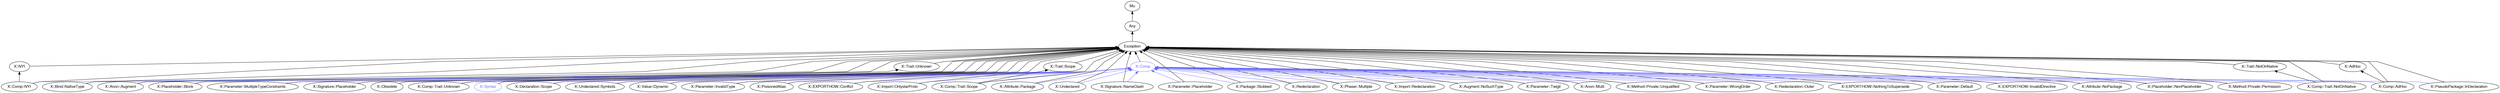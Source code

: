 digraph "perl6-type-graph" {
    rankdir=BT;
    splines=polyline;
    overlap=false; 
    // Types
    "X::Comp" [color="#6666FF", fontcolor="#6666FF", href="/type/X::Comp", fontname="FreeSans"];
    "Mu" [color="#000000", fontcolor="#000000", href="/type/Mu", fontname="FreeSans"];
    "Any" [color="#000000", fontcolor="#000000", href="/type/Any", fontname="FreeSans"];
    "Exception" [color="#000000", fontcolor="#000000", href="/type/Exception", fontname="FreeSans"];
    "X::NYI" [color="#000000", fontcolor="#000000", href="/type/X::NYI", fontname="FreeSans"];
    "X::Comp::NYI" [color="#000000", fontcolor="#000000", href="/type/X::Comp::NYI", fontname="FreeSans"];
    "X::Bind::NativeType" [color="#000000", fontcolor="#000000", href="/type/X::Bind::NativeType", fontname="FreeSans"];
    "X::Anon::Augment" [color="#000000", fontcolor="#000000", href="/type/X::Anon::Augment", fontname="FreeSans"];
    "X::Placeholder::Block" [color="#000000", fontcolor="#000000", href="/type/X::Placeholder::Block", fontname="FreeSans"];
    "X::Parameter::MultipleTypeConstraints" [color="#000000", fontcolor="#000000", href="/type/X::Parameter::MultipleTypeConstraints", fontname="FreeSans"];
    "X::Signature::Placeholder" [color="#000000", fontcolor="#000000", href="/type/X::Signature::Placeholder", fontname="FreeSans"];
    "X::Obsolete" [color="#000000", fontcolor="#000000", href="/type/X::Obsolete", fontname="FreeSans"];
    "X::Trait::Unknown" [color="#000000", fontcolor="#000000", href="/type/X::Trait::Unknown", fontname="FreeSans"];
    "X::Comp::Trait::Unknown" [color="#000000", fontcolor="#000000", href="/type/X::Comp::Trait::Unknown", fontname="FreeSans"];
    "X::Syntax" [color="#6666FF", fontcolor="#6666FF", href="/type/X::Syntax", fontname="FreeSans"];
    "X::Declaration::Scope" [color="#000000", fontcolor="#000000", href="/type/X::Declaration::Scope", fontname="FreeSans"];
    "X::Undeclared::Symbols" [color="#000000", fontcolor="#000000", href="/type/X::Undeclared::Symbols", fontname="FreeSans"];
    "X::Value::Dynamic" [color="#000000", fontcolor="#000000", href="/type/X::Value::Dynamic", fontname="FreeSans"];
    "X::Parameter::InvalidType" [color="#000000", fontcolor="#000000", href="/type/X::Parameter::InvalidType", fontname="FreeSans"];
    "X::PoisonedAlias" [color="#000000", fontcolor="#000000", href="/type/X::PoisonedAlias", fontname="FreeSans"];
    "X::EXPORTHOW::Conflict" [color="#000000", fontcolor="#000000", href="/type/X::EXPORTHOW::Conflict", fontname="FreeSans"];
    "X::Import::OnlystarProto" [color="#000000", fontcolor="#000000", href="/type/X::Import::OnlystarProto", fontname="FreeSans"];
    "X::Trait::Scope" [color="#000000", fontcolor="#000000", href="/type/X::Trait::Scope", fontname="FreeSans"];
    "X::Comp::Trait::Scope" [color="#000000", fontcolor="#000000", href="/type/X::Comp::Trait::Scope", fontname="FreeSans"];
    "X::Attribute::Package" [color="#000000", fontcolor="#000000", href="/type/X::Attribute::Package", fontname="FreeSans"];
    "X::Undeclared" [color="#000000", fontcolor="#000000", href="/type/X::Undeclared", fontname="FreeSans"];
    "X::Signature::NameClash" [color="#000000", fontcolor="#000000", href="/type/X::Signature::NameClash", fontname="FreeSans"];
    "X::Parameter::Placeholder" [color="#000000", fontcolor="#000000", href="/type/X::Parameter::Placeholder", fontname="FreeSans"];
    "X::Package::Stubbed" [color="#000000", fontcolor="#000000", href="/type/X::Package::Stubbed", fontname="FreeSans"];
    "X::Redeclaration" [color="#000000", fontcolor="#000000", href="/type/X::Redeclaration", fontname="FreeSans"];
    "X::Phaser::Multiple" [color="#000000", fontcolor="#000000", href="/type/X::Phaser::Multiple", fontname="FreeSans"];
    "X::Import::Redeclaration" [color="#000000", fontcolor="#000000", href="/type/X::Import::Redeclaration", fontname="FreeSans"];
    "X::Augment::NoSuchType" [color="#000000", fontcolor="#000000", href="/type/X::Augment::NoSuchType", fontname="FreeSans"];
    "X::Parameter::Twigil" [color="#000000", fontcolor="#000000", href="/type/X::Parameter::Twigil", fontname="FreeSans"];
    "X::Trait::NotOnNative" [color="#000000", fontcolor="#000000", href="/type/X::Trait::NotOnNative", fontname="FreeSans"];
    "X::Comp::Trait::NotOnNative" [color="#000000", fontcolor="#000000", href="/type/X::Comp::Trait::NotOnNative", fontname="FreeSans"];
    "X::Anon::Multi" [color="#000000", fontcolor="#000000", href="/type/X::Anon::Multi", fontname="FreeSans"];
    "X::Method::Private::Unqualified" [color="#000000", fontcolor="#000000", href="/type/X::Method::Private::Unqualified", fontname="FreeSans"];
    "X::Parameter::WrongOrder" [color="#000000", fontcolor="#000000", href="/type/X::Parameter::WrongOrder", fontname="FreeSans"];
    "X::AdHoc" [color="#000000", fontcolor="#000000", href="/type/X::AdHoc", fontname="FreeSans"];
    "X::Comp::AdHoc" [color="#000000", fontcolor="#000000", href="/type/X::Comp::AdHoc", fontname="FreeSans"];
    "X::Redeclaration::Outer" [color="#000000", fontcolor="#000000", href="/type/X::Redeclaration::Outer", fontname="FreeSans"];
    "X::EXPORTHOW::NothingToSupersede" [color="#000000", fontcolor="#000000", href="/type/X::EXPORTHOW::NothingToSupersede", fontname="FreeSans"];
    "X::Parameter::Default" [color="#000000", fontcolor="#000000", href="/type/X::Parameter::Default", fontname="FreeSans"];
    "X::EXPORTHOW::InvalidDirective" [color="#000000", fontcolor="#000000", href="/type/X::EXPORTHOW::InvalidDirective", fontname="FreeSans"];
    "X::Attribute::NoPackage" [color="#000000", fontcolor="#000000", href="/type/X::Attribute::NoPackage", fontname="FreeSans"];
    "X::Placeholder::NonPlaceholder" [color="#000000", fontcolor="#000000", href="/type/X::Placeholder::NonPlaceholder", fontname="FreeSans"];
    "X::Method::Private::Permission" [color="#000000", fontcolor="#000000", href="/type/X::Method::Private::Permission", fontname="FreeSans"];
    "X::PseudoPackage::InDeclaration" [color="#000000", fontcolor="#000000", href="/type/X::PseudoPackage::InDeclaration", fontname="FreeSans"];

    // Superclasses
    "X::Comp" -> "Exception" [color="#000000"];
    "Any" -> "Mu" [color="#000000"];
    "Exception" -> "Any" [color="#000000"];
    "X::NYI" -> "Exception" [color="#000000"];
    "X::Comp::NYI" -> "X::NYI" [color="#000000"];
    "X::Comp::NYI" -> "Exception" [color="#000000"];
    "X::Bind::NativeType" -> "Exception" [color="#000000"];
    "X::Anon::Augment" -> "Exception" [color="#000000"];
    "X::Placeholder::Block" -> "Exception" [color="#000000"];
    "X::Parameter::MultipleTypeConstraints" -> "Exception" [color="#000000"];
    "X::Signature::Placeholder" -> "Exception" [color="#000000"];
    "X::Obsolete" -> "Exception" [color="#000000"];
    "X::Trait::Unknown" -> "Exception" [color="#000000"];
    "X::Comp::Trait::Unknown" -> "X::Trait::Unknown" [color="#000000"];
    "X::Comp::Trait::Unknown" -> "Exception" [color="#000000"];
    "X::Syntax" -> "Exception" [color="#000000"];
    "X::Declaration::Scope" -> "Exception" [color="#000000"];
    "X::Undeclared::Symbols" -> "Exception" [color="#000000"];
    "X::Value::Dynamic" -> "Exception" [color="#000000"];
    "X::Parameter::InvalidType" -> "Exception" [color="#000000"];
    "X::PoisonedAlias" -> "Exception" [color="#000000"];
    "X::EXPORTHOW::Conflict" -> "Exception" [color="#000000"];
    "X::Import::OnlystarProto" -> "Exception" [color="#000000"];
    "X::Trait::Scope" -> "Exception" [color="#000000"];
    "X::Comp::Trait::Scope" -> "X::Trait::Scope" [color="#000000"];
    "X::Comp::Trait::Scope" -> "Exception" [color="#000000"];
    "X::Attribute::Package" -> "Exception" [color="#000000"];
    "X::Undeclared" -> "Exception" [color="#000000"];
    "X::Signature::NameClash" -> "Exception" [color="#000000"];
    "X::Parameter::Placeholder" -> "Exception" [color="#000000"];
    "X::Package::Stubbed" -> "Exception" [color="#000000"];
    "X::Redeclaration" -> "Exception" [color="#000000"];
    "X::Phaser::Multiple" -> "Exception" [color="#000000"];
    "X::Import::Redeclaration" -> "Exception" [color="#000000"];
    "X::Augment::NoSuchType" -> "Exception" [color="#000000"];
    "X::Parameter::Twigil" -> "Exception" [color="#000000"];
    "X::Trait::NotOnNative" -> "Exception" [color="#000000"];
    "X::Comp::Trait::NotOnNative" -> "X::Trait::NotOnNative" [color="#000000"];
    "X::Comp::Trait::NotOnNative" -> "Exception" [color="#000000"];
    "X::Anon::Multi" -> "Exception" [color="#000000"];
    "X::Method::Private::Unqualified" -> "Exception" [color="#000000"];
    "X::Parameter::WrongOrder" -> "Exception" [color="#000000"];
    "X::AdHoc" -> "Exception" [color="#000000"];
    "X::Comp::AdHoc" -> "X::AdHoc" [color="#000000"];
    "X::Comp::AdHoc" -> "Exception" [color="#000000"];
    "X::Redeclaration::Outer" -> "Exception" [color="#000000"];
    "X::EXPORTHOW::NothingToSupersede" -> "Exception" [color="#000000"];
    "X::Parameter::Default" -> "Exception" [color="#000000"];
    "X::EXPORTHOW::InvalidDirective" -> "Exception" [color="#000000"];
    "X::Attribute::NoPackage" -> "Exception" [color="#000000"];
    "X::Placeholder::NonPlaceholder" -> "Exception" [color="#000000"];
    "X::Method::Private::Permission" -> "Exception" [color="#000000"];
    "X::PseudoPackage::InDeclaration" -> "Exception" [color="#000000"];

    // Roles
    "X::Comp::NYI" -> "X::Comp" [color="#6666FF"];
    "X::Bind::NativeType" -> "X::Comp" [color="#6666FF"];
    "X::Anon::Augment" -> "X::Comp" [color="#6666FF"];
    "X::Placeholder::Block" -> "X::Comp" [color="#6666FF"];
    "X::Parameter::MultipleTypeConstraints" -> "X::Comp" [color="#6666FF"];
    "X::Signature::Placeholder" -> "X::Comp" [color="#6666FF"];
    "X::Obsolete" -> "X::Comp" [color="#6666FF"];
    "X::Comp::Trait::Unknown" -> "X::Comp" [color="#6666FF"];
    "X::Syntax" -> "X::Comp" [color="#6666FF"];
    "X::Declaration::Scope" -> "X::Comp" [color="#6666FF"];
    "X::Undeclared::Symbols" -> "X::Comp" [color="#6666FF"];
    "X::Value::Dynamic" -> "X::Comp" [color="#6666FF"];
    "X::Parameter::InvalidType" -> "X::Comp" [color="#6666FF"];
    "X::PoisonedAlias" -> "X::Comp" [color="#6666FF"];
    "X::EXPORTHOW::Conflict" -> "X::Comp" [color="#6666FF"];
    "X::Import::OnlystarProto" -> "X::Comp" [color="#6666FF"];
    "X::Comp::Trait::Scope" -> "X::Comp" [color="#6666FF"];
    "X::Attribute::Package" -> "X::Comp" [color="#6666FF"];
    "X::Undeclared" -> "X::Comp" [color="#6666FF"];
    "X::Signature::NameClash" -> "X::Comp" [color="#6666FF"];
    "X::Parameter::Placeholder" -> "X::Comp" [color="#6666FF"];
    "X::Package::Stubbed" -> "X::Comp" [color="#6666FF"];
    "X::Redeclaration" -> "X::Comp" [color="#6666FF"];
    "X::Phaser::Multiple" -> "X::Comp" [color="#6666FF"];
    "X::Import::Redeclaration" -> "X::Comp" [color="#6666FF"];
    "X::Augment::NoSuchType" -> "X::Comp" [color="#6666FF"];
    "X::Parameter::Twigil" -> "X::Comp" [color="#6666FF"];
    "X::Comp::Trait::NotOnNative" -> "X::Comp" [color="#6666FF"];
    "X::Anon::Multi" -> "X::Comp" [color="#6666FF"];
    "X::Method::Private::Unqualified" -> "X::Comp" [color="#6666FF"];
    "X::Parameter::WrongOrder" -> "X::Comp" [color="#6666FF"];
    "X::Comp::AdHoc" -> "X::Comp" [color="#6666FF"];
    "X::Redeclaration::Outer" -> "X::Comp" [color="#6666FF"];
    "X::EXPORTHOW::NothingToSupersede" -> "X::Comp" [color="#6666FF"];
    "X::Parameter::Default" -> "X::Comp" [color="#6666FF"];
    "X::EXPORTHOW::InvalidDirective" -> "X::Comp" [color="#6666FF"];
    "X::Attribute::NoPackage" -> "X::Comp" [color="#6666FF"];
    "X::Placeholder::NonPlaceholder" -> "X::Comp" [color="#6666FF"];
    "X::Method::Private::Permission" -> "X::Comp" [color="#6666FF"];
    "X::PseudoPackage::InDeclaration" -> "X::Comp" [color="#6666FF"];
}
